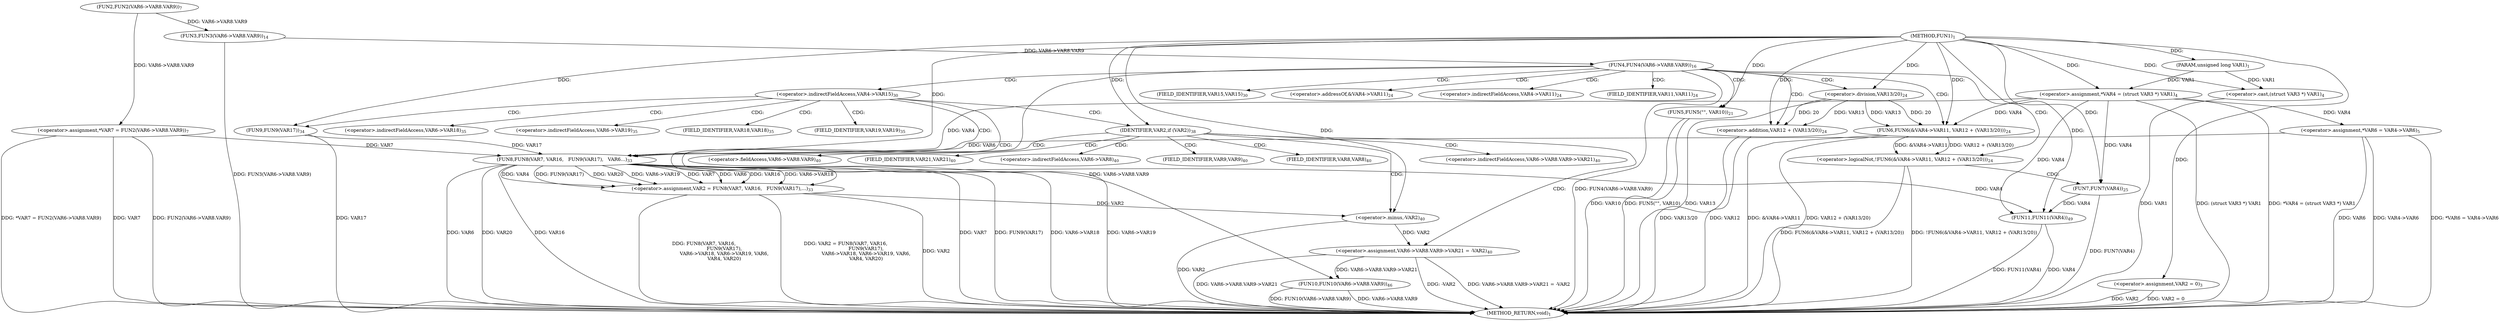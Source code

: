digraph "FUN1" {  
"8" [label = <(METHOD,FUN1)<SUB>1</SUB>> ]
"113" [label = <(METHOD_RETURN,void)<SUB>1</SUB>> ]
"9" [label = <(PARAM,unsigned long VAR1)<SUB>1</SUB>> ]
"12" [label = <(&lt;operator&gt;.assignment,VAR2 = 0)<SUB>3</SUB>> ]
"16" [label = <(&lt;operator&gt;.assignment,*VAR4 = (struct VAR3 *) VAR1)<SUB>4</SUB>> ]
"22" [label = <(&lt;operator&gt;.assignment,*VAR6 = VAR4-&gt;VAR6)<SUB>5</SUB>> ]
"28" [label = <(&lt;operator&gt;.assignment,*VAR7 = FUN2(VAR6-&gt;VAR8.VAR9))<SUB>7</SUB>> ]
"36" [label = <(FUN3,FUN3(VAR6-&gt;VAR8.VAR9))<SUB>14</SUB>> ]
"75" [label = <(&lt;operator&gt;.assignment,VAR2 = FUN8(VAR7, VAR16,
			   FUN9(VAR17),
			...)<SUB>33</SUB>> ]
"105" [label = <(FUN10,FUN10(VAR6-&gt;VAR8.VAR9))<SUB>46</SUB>> ]
"111" [label = <(FUN11,FUN11(VAR4))<SUB>49</SUB>> ]
"43" [label = <(FUN4,FUN4(VAR6-&gt;VAR8.VAR9))<SUB>16</SUB>> ]
"92" [label = <(IDENTIFIER,VAR2,if (VAR2))<SUB>38</SUB>> ]
"18" [label = <(&lt;operator&gt;.cast,(struct VAR3 *) VAR1)<SUB>4</SUB>> ]
"30" [label = <(FUN2,FUN2(VAR6-&gt;VAR8.VAR9))<SUB>7</SUB>> ]
"50" [label = <(FUN5,FUN5(&quot;&quot;, VAR10))<SUB>21</SUB>> ]
"77" [label = <(FUN8,FUN8(VAR7, VAR16,
			   FUN9(VAR17),
			   VAR6...)<SUB>33</SUB>> ]
"94" [label = <(&lt;operator&gt;.assignment,VAR6-&gt;VAR8.VAR9-&gt;VAR21 = -VAR2)<SUB>40</SUB>> ]
"54" [label = <(&lt;operator&gt;.logicalNot,!FUN6(&amp;VAR4-&gt;VAR11, VAR12 + (VAR13/20)))<SUB>24</SUB>> ]
"80" [label = <(FUN9,FUN9(VAR17))<SUB>34</SUB>> ]
"66" [label = <(FUN7,FUN7(VAR4))<SUB>25</SUB>> ]
"102" [label = <(&lt;operator&gt;.minus,-VAR2)<SUB>40</SUB>> ]
"55" [label = <(FUN6,FUN6(&amp;VAR4-&gt;VAR11, VAR12 + (VAR13/20)))<SUB>24</SUB>> ]
"60" [label = <(&lt;operator&gt;.addition,VAR12 + (VAR13/20))<SUB>24</SUB>> ]
"62" [label = <(&lt;operator&gt;.division,VAR13/20)<SUB>24</SUB>> ]
"70" [label = <(&lt;operator&gt;.indirectFieldAccess,VAR4-&gt;VAR15)<SUB>30</SUB>> ]
"72" [label = <(FIELD_IDENTIFIER,VAR15,VAR15)<SUB>30</SUB>> ]
"82" [label = <(&lt;operator&gt;.indirectFieldAccess,VAR6-&gt;VAR18)<SUB>35</SUB>> ]
"85" [label = <(&lt;operator&gt;.indirectFieldAccess,VAR6-&gt;VAR19)<SUB>35</SUB>> ]
"84" [label = <(FIELD_IDENTIFIER,VAR18,VAR18)<SUB>35</SUB>> ]
"87" [label = <(FIELD_IDENTIFIER,VAR19,VAR19)<SUB>35</SUB>> ]
"95" [label = <(&lt;operator&gt;.indirectFieldAccess,VAR6-&gt;VAR8.VAR9-&gt;VAR21)<SUB>40</SUB>> ]
"96" [label = <(&lt;operator&gt;.fieldAccess,VAR6-&gt;VAR8.VAR9)<SUB>40</SUB>> ]
"101" [label = <(FIELD_IDENTIFIER,VAR21,VAR21)<SUB>40</SUB>> ]
"56" [label = <(&lt;operator&gt;.addressOf,&amp;VAR4-&gt;VAR11)<SUB>24</SUB>> ]
"97" [label = <(&lt;operator&gt;.indirectFieldAccess,VAR6-&gt;VAR8)<SUB>40</SUB>> ]
"100" [label = <(FIELD_IDENTIFIER,VAR9,VAR9)<SUB>40</SUB>> ]
"57" [label = <(&lt;operator&gt;.indirectFieldAccess,VAR4-&gt;VAR11)<SUB>24</SUB>> ]
"99" [label = <(FIELD_IDENTIFIER,VAR8,VAR8)<SUB>40</SUB>> ]
"59" [label = <(FIELD_IDENTIFIER,VAR11,VAR11)<SUB>24</SUB>> ]
  "12" -> "113"  [ label = "DDG: VAR2"] 
  "12" -> "113"  [ label = "DDG: VAR2 = 0"] 
  "18" -> "113"  [ label = "DDG: VAR1"] 
  "16" -> "113"  [ label = "DDG: (struct VAR3 *) VAR1"] 
  "16" -> "113"  [ label = "DDG: *VAR4 = (struct VAR3 *) VAR1"] 
  "22" -> "113"  [ label = "DDG: VAR6"] 
  "22" -> "113"  [ label = "DDG: VAR4-&gt;VAR6"] 
  "22" -> "113"  [ label = "DDG: *VAR6 = VAR4-&gt;VAR6"] 
  "28" -> "113"  [ label = "DDG: VAR7"] 
  "28" -> "113"  [ label = "DDG: FUN2(VAR6-&gt;VAR8.VAR9)"] 
  "28" -> "113"  [ label = "DDG: *VAR7 = FUN2(VAR6-&gt;VAR8.VAR9)"] 
  "36" -> "113"  [ label = "DDG: FUN3(VAR6-&gt;VAR8.VAR9)"] 
  "43" -> "113"  [ label = "DDG: FUN4(VAR6-&gt;VAR8.VAR9)"] 
  "75" -> "113"  [ label = "DDG: VAR2"] 
  "77" -> "113"  [ label = "DDG: VAR7"] 
  "77" -> "113"  [ label = "DDG: FUN9(VAR17)"] 
  "77" -> "113"  [ label = "DDG: VAR6-&gt;VAR18"] 
  "77" -> "113"  [ label = "DDG: VAR6-&gt;VAR19"] 
  "77" -> "113"  [ label = "DDG: VAR6"] 
  "77" -> "113"  [ label = "DDG: VAR20"] 
  "75" -> "113"  [ label = "DDG: FUN8(VAR7, VAR16,
			   FUN9(VAR17),
			   VAR6-&gt;VAR18, VAR6-&gt;VAR19, VAR6,
 			   VAR4, VAR20)"] 
  "75" -> "113"  [ label = "DDG: VAR2 = FUN8(VAR7, VAR16,
			   FUN9(VAR17),
			   VAR6-&gt;VAR18, VAR6-&gt;VAR19, VAR6,
 			   VAR4, VAR20)"] 
  "94" -> "113"  [ label = "DDG: VAR6-&gt;VAR8.VAR9-&gt;VAR21"] 
  "102" -> "113"  [ label = "DDG: VAR2"] 
  "94" -> "113"  [ label = "DDG: -VAR2"] 
  "94" -> "113"  [ label = "DDG: VAR6-&gt;VAR8.VAR9-&gt;VAR21 = -VAR2"] 
  "50" -> "113"  [ label = "DDG: FUN5(&quot;&quot;, VAR10)"] 
  "55" -> "113"  [ label = "DDG: &amp;VAR4-&gt;VAR11"] 
  "60" -> "113"  [ label = "DDG: VAR13/20"] 
  "55" -> "113"  [ label = "DDG: VAR12 + (VAR13/20)"] 
  "54" -> "113"  [ label = "DDG: FUN6(&amp;VAR4-&gt;VAR11, VAR12 + (VAR13/20))"] 
  "54" -> "113"  [ label = "DDG: !FUN6(&amp;VAR4-&gt;VAR11, VAR12 + (VAR13/20))"] 
  "66" -> "113"  [ label = "DDG: FUN7(VAR4)"] 
  "105" -> "113"  [ label = "DDG: VAR6-&gt;VAR8.VAR9"] 
  "105" -> "113"  [ label = "DDG: FUN10(VAR6-&gt;VAR8.VAR9)"] 
  "111" -> "113"  [ label = "DDG: VAR4"] 
  "111" -> "113"  [ label = "DDG: FUN11(VAR4)"] 
  "77" -> "113"  [ label = "DDG: VAR16"] 
  "50" -> "113"  [ label = "DDG: VAR10"] 
  "62" -> "113"  [ label = "DDG: VAR13"] 
  "80" -> "113"  [ label = "DDG: VAR17"] 
  "60" -> "113"  [ label = "DDG: VAR12"] 
  "8" -> "9"  [ label = "DDG: "] 
  "8" -> "12"  [ label = "DDG: "] 
  "9" -> "16"  [ label = "DDG: VAR1"] 
  "8" -> "16"  [ label = "DDG: "] 
  "16" -> "22"  [ label = "DDG: VAR4"] 
  "30" -> "28"  [ label = "DDG: VAR6-&gt;VAR8.VAR9"] 
  "77" -> "75"  [ label = "DDG: VAR20"] 
  "77" -> "75"  [ label = "DDG: VAR6-&gt;VAR19"] 
  "77" -> "75"  [ label = "DDG: VAR7"] 
  "77" -> "75"  [ label = "DDG: VAR6"] 
  "77" -> "75"  [ label = "DDG: VAR16"] 
  "77" -> "75"  [ label = "DDG: VAR6-&gt;VAR18"] 
  "77" -> "75"  [ label = "DDG: VAR4"] 
  "77" -> "75"  [ label = "DDG: FUN9(VAR17)"] 
  "30" -> "36"  [ label = "DDG: VAR6-&gt;VAR8.VAR9"] 
  "8" -> "92"  [ label = "DDG: "] 
  "43" -> "105"  [ label = "DDG: VAR6-&gt;VAR8.VAR9"] 
  "94" -> "105"  [ label = "DDG: VAR6-&gt;VAR8.VAR9-&gt;VAR21"] 
  "16" -> "111"  [ label = "DDG: VAR4"] 
  "77" -> "111"  [ label = "DDG: VAR4"] 
  "66" -> "111"  [ label = "DDG: VAR4"] 
  "8" -> "111"  [ label = "DDG: "] 
  "9" -> "18"  [ label = "DDG: VAR1"] 
  "8" -> "18"  [ label = "DDG: "] 
  "36" -> "43"  [ label = "DDG: VAR6-&gt;VAR8.VAR9"] 
  "28" -> "77"  [ label = "DDG: VAR7"] 
  "8" -> "77"  [ label = "DDG: "] 
  "80" -> "77"  [ label = "DDG: VAR17"] 
  "22" -> "77"  [ label = "DDG: VAR6"] 
  "16" -> "77"  [ label = "DDG: VAR4"] 
  "102" -> "94"  [ label = "DDG: VAR2"] 
  "8" -> "50"  [ label = "DDG: "] 
  "8" -> "80"  [ label = "DDG: "] 
  "55" -> "54"  [ label = "DDG: &amp;VAR4-&gt;VAR11"] 
  "55" -> "54"  [ label = "DDG: VAR12 + (VAR13/20)"] 
  "75" -> "102"  [ label = "DDG: VAR2"] 
  "8" -> "102"  [ label = "DDG: "] 
  "16" -> "55"  [ label = "DDG: VAR4"] 
  "8" -> "55"  [ label = "DDG: "] 
  "62" -> "55"  [ label = "DDG: VAR13"] 
  "62" -> "55"  [ label = "DDG: 20"] 
  "16" -> "66"  [ label = "DDG: VAR4"] 
  "8" -> "66"  [ label = "DDG: "] 
  "8" -> "60"  [ label = "DDG: "] 
  "62" -> "60"  [ label = "DDG: VAR13"] 
  "62" -> "60"  [ label = "DDG: 20"] 
  "8" -> "62"  [ label = "DDG: "] 
  "43" -> "60"  [ label = "CDG: "] 
  "43" -> "57"  [ label = "CDG: "] 
  "43" -> "72"  [ label = "CDG: "] 
  "43" -> "56"  [ label = "CDG: "] 
  "43" -> "50"  [ label = "CDG: "] 
  "43" -> "59"  [ label = "CDG: "] 
  "43" -> "54"  [ label = "CDG: "] 
  "43" -> "70"  [ label = "CDG: "] 
  "43" -> "55"  [ label = "CDG: "] 
  "43" -> "62"  [ label = "CDG: "] 
  "70" -> "77"  [ label = "CDG: "] 
  "70" -> "75"  [ label = "CDG: "] 
  "70" -> "84"  [ label = "CDG: "] 
  "70" -> "85"  [ label = "CDG: "] 
  "70" -> "92"  [ label = "CDG: "] 
  "70" -> "87"  [ label = "CDG: "] 
  "70" -> "82"  [ label = "CDG: "] 
  "70" -> "80"  [ label = "CDG: "] 
  "92" -> "94"  [ label = "CDG: "] 
  "92" -> "96"  [ label = "CDG: "] 
  "92" -> "99"  [ label = "CDG: "] 
  "92" -> "102"  [ label = "CDG: "] 
  "92" -> "95"  [ label = "CDG: "] 
  "92" -> "97"  [ label = "CDG: "] 
  "92" -> "101"  [ label = "CDG: "] 
  "92" -> "100"  [ label = "CDG: "] 
  "54" -> "66"  [ label = "CDG: "] 
}
